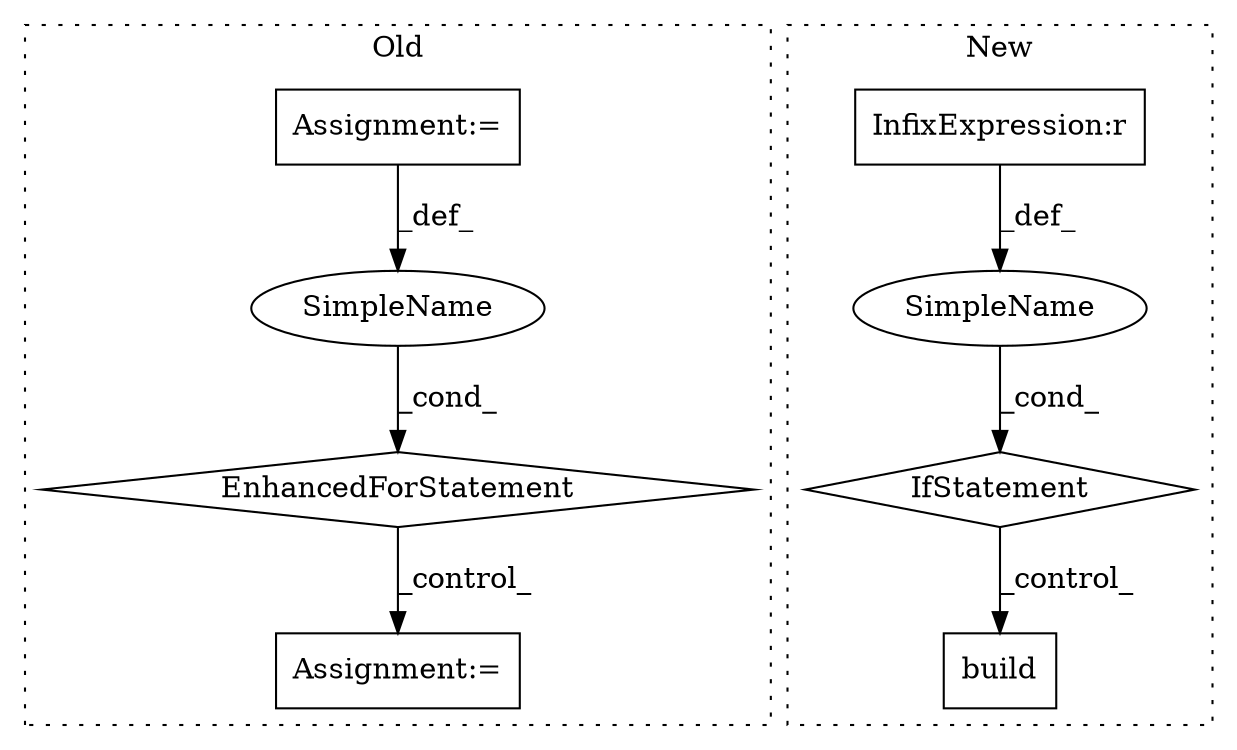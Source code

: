 digraph G {
subgraph cluster0 {
1 [label="EnhancedForStatement" a="70" s="4424,4534" l="53,2" shape="diamond"];
3 [label="Assignment:=" a="7" s="4424,4534" l="53,2" shape="box"];
7 [label="SimpleName" a="42" s="4481" l="1" shape="ellipse"];
8 [label="Assignment:=" a="7" s="4555" l="1" shape="box"];
label = "Old";
style="dotted";
}
subgraph cluster1 {
2 [label="build" a="32" s="4975,4995" l="6,1" shape="box"];
4 [label="IfStatement" a="25" s="4913,4939" l="4,2" shape="diamond"];
5 [label="SimpleName" a="42" s="" l="" shape="ellipse"];
6 [label="InfixExpression:r" a="27" s="4927" l="4" shape="box"];
label = "New";
style="dotted";
}
1 -> 8 [label="_control_"];
3 -> 7 [label="_def_"];
4 -> 2 [label="_control_"];
5 -> 4 [label="_cond_"];
6 -> 5 [label="_def_"];
7 -> 1 [label="_cond_"];
}